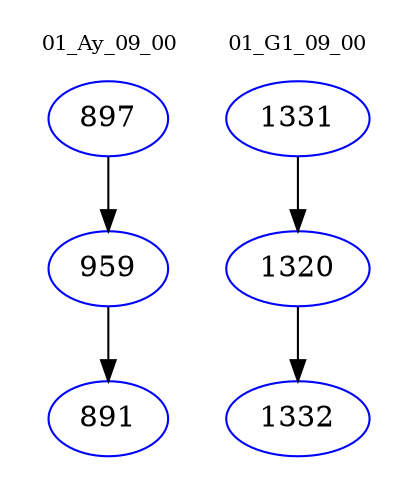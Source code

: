 digraph{
subgraph cluster_0 {
color = white
label = "01_Ay_09_00";
fontsize=10;
T0_897 [label="897", color="blue"]
T0_897 -> T0_959 [color="black"]
T0_959 [label="959", color="blue"]
T0_959 -> T0_891 [color="black"]
T0_891 [label="891", color="blue"]
}
subgraph cluster_1 {
color = white
label = "01_G1_09_00";
fontsize=10;
T1_1331 [label="1331", color="blue"]
T1_1331 -> T1_1320 [color="black"]
T1_1320 [label="1320", color="blue"]
T1_1320 -> T1_1332 [color="black"]
T1_1332 [label="1332", color="blue"]
}
}
